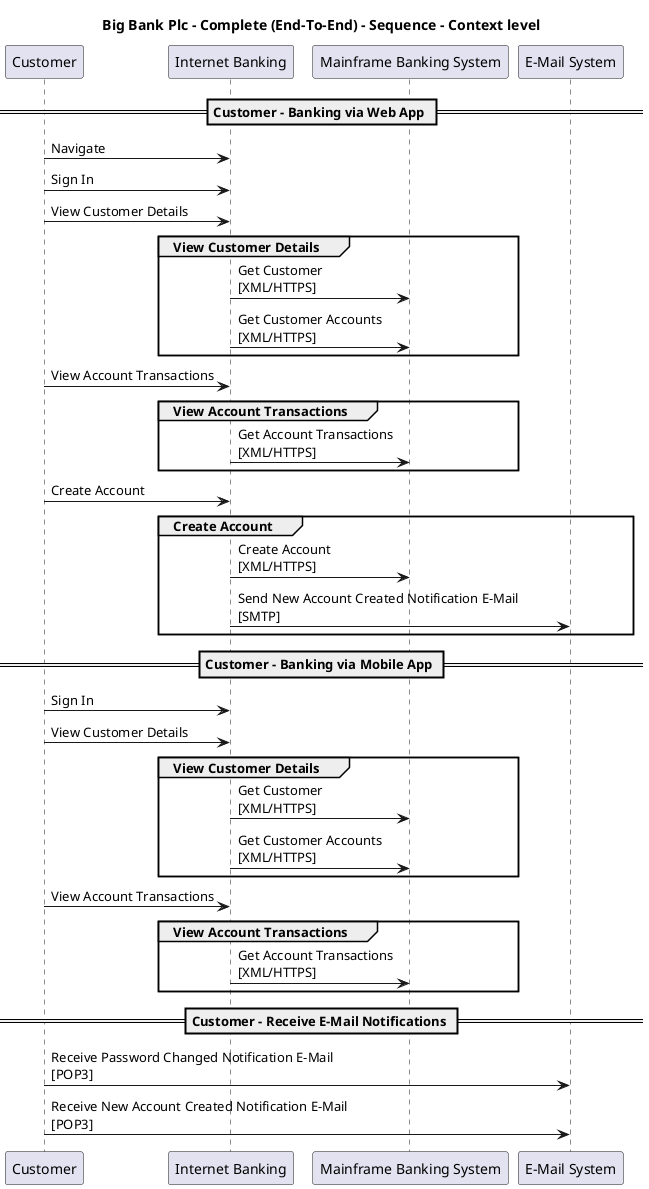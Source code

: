 @startuml

title Big Bank Plc - Complete (End-To-End) - Sequence - Context level

participant "Customer" as BigBankPlc.Actors.Customer
participant "Internet Banking" as BigBankPlc.SoftwareSystems.InternetBanking
participant "Mainframe Banking System" as BigBankPlc.SoftwareSystems.MainframeBankingSystem
participant "E-Mail System" as BigBankPlc.SoftwareSystems.EMailSystem

== Customer - Banking via Web App ==
BigBankPlc.Actors.Customer -> BigBankPlc.SoftwareSystems.InternetBanking : Navigate
BigBankPlc.Actors.Customer -> BigBankPlc.SoftwareSystems.InternetBanking : Sign In
BigBankPlc.Actors.Customer -> BigBankPlc.SoftwareSystems.InternetBanking : View Customer Details
group View Customer Details
BigBankPlc.SoftwareSystems.InternetBanking -> BigBankPlc.SoftwareSystems.MainframeBankingSystem : Get Customer\n[XML/HTTPS]
BigBankPlc.SoftwareSystems.InternetBanking -> BigBankPlc.SoftwareSystems.MainframeBankingSystem : Get Customer Accounts\n[XML/HTTPS]
end
BigBankPlc.Actors.Customer -> BigBankPlc.SoftwareSystems.InternetBanking : View Account Transactions
group View Account Transactions
BigBankPlc.SoftwareSystems.InternetBanking -> BigBankPlc.SoftwareSystems.MainframeBankingSystem : Get Account Transactions\n[XML/HTTPS]
end
BigBankPlc.Actors.Customer -> BigBankPlc.SoftwareSystems.InternetBanking : Create Account
group Create Account
BigBankPlc.SoftwareSystems.InternetBanking -> BigBankPlc.SoftwareSystems.MainframeBankingSystem : Create Account\n[XML/HTTPS]
BigBankPlc.SoftwareSystems.InternetBanking -> BigBankPlc.SoftwareSystems.EMailSystem : Send New Account Created Notification E-Mail\n[SMTP]
end
== Customer - Banking via Mobile App ==
BigBankPlc.Actors.Customer -> BigBankPlc.SoftwareSystems.InternetBanking : Sign In
BigBankPlc.Actors.Customer -> BigBankPlc.SoftwareSystems.InternetBanking : View Customer Details
group View Customer Details
BigBankPlc.SoftwareSystems.InternetBanking -> BigBankPlc.SoftwareSystems.MainframeBankingSystem : Get Customer\n[XML/HTTPS]
BigBankPlc.SoftwareSystems.InternetBanking -> BigBankPlc.SoftwareSystems.MainframeBankingSystem : Get Customer Accounts\n[XML/HTTPS]
end
BigBankPlc.Actors.Customer -> BigBankPlc.SoftwareSystems.InternetBanking : View Account Transactions
group View Account Transactions
BigBankPlc.SoftwareSystems.InternetBanking -> BigBankPlc.SoftwareSystems.MainframeBankingSystem : Get Account Transactions\n[XML/HTTPS]
end
== Customer - Receive E-Mail Notifications ==
BigBankPlc.Actors.Customer -> BigBankPlc.SoftwareSystems.EMailSystem : Receive Password Changed Notification E-Mail\n[POP3]
BigBankPlc.Actors.Customer -> BigBankPlc.SoftwareSystems.EMailSystem : Receive New Account Created Notification E-Mail\n[POP3]


@enduml
